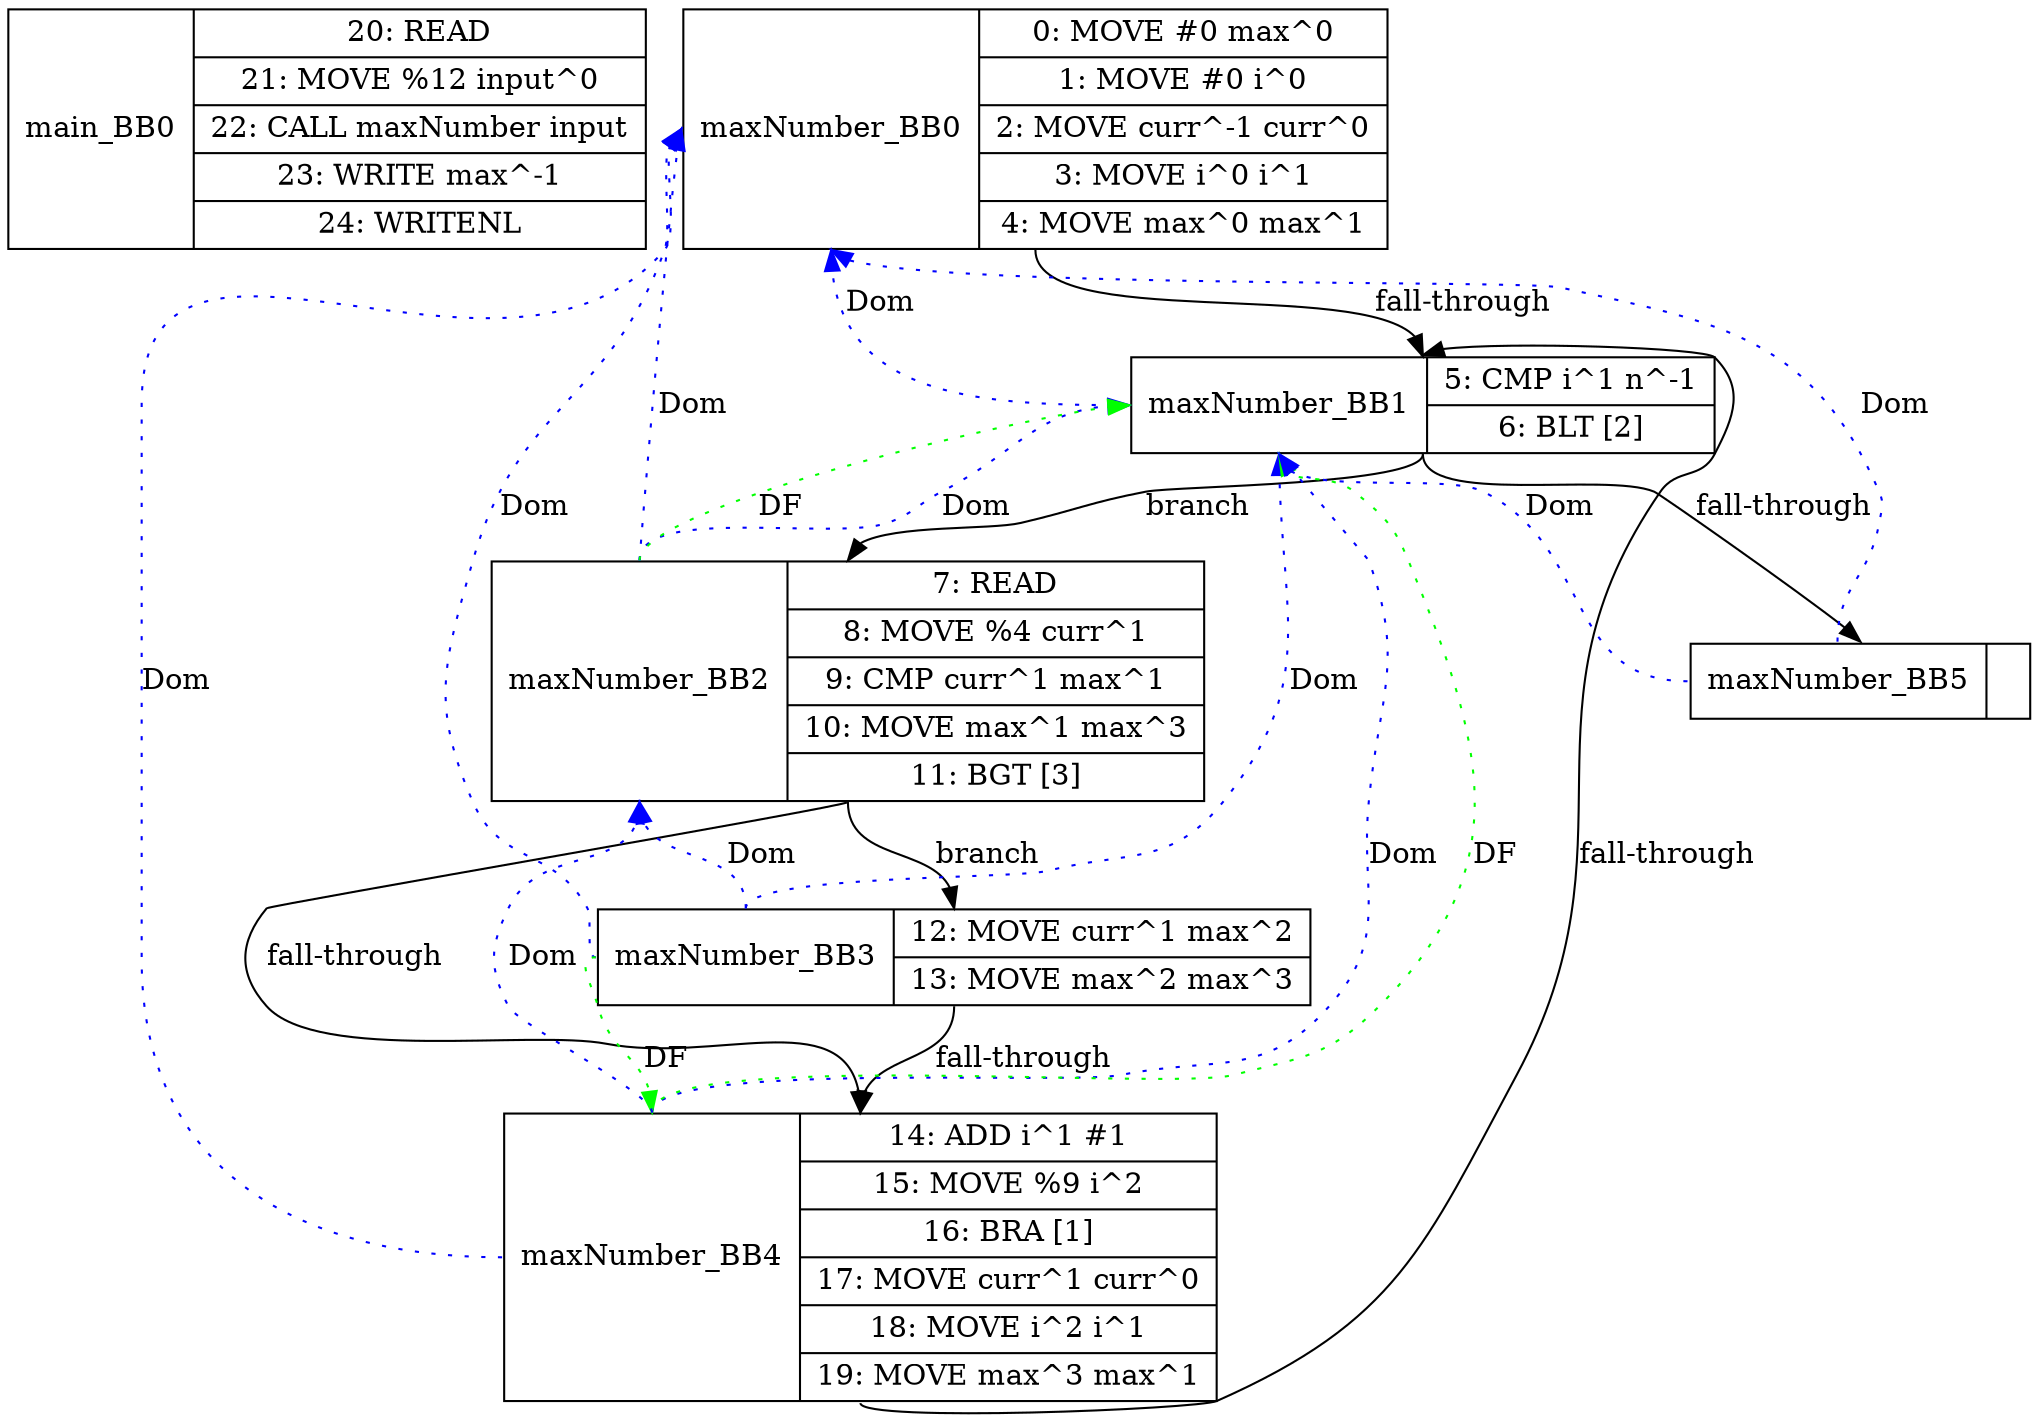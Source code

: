 diGraph G { 
main_BB0 [shape=record, label="<b>main_BB0| {20: READ |21: MOVE %12 input^0|22: CALL maxNumber input|23: WRITE max^-1|24: WRITENL }"];
maxNumber_BB0 [shape=record, label="<b>maxNumber_BB0| {0: MOVE #0 max^0|1: MOVE #0 i^0|2: MOVE curr^-1 curr^0|3: MOVE i^0 i^1|4: MOVE max^0 max^1}"];
maxNumber_BB1 [shape=record, label="<b>maxNumber_BB1| {5: CMP i^1 n^-1|6: BLT [2]}"];
maxNumber_BB2 [shape=record, label="<b>maxNumber_BB2| {7: READ |8: MOVE %4 curr^1|9: CMP curr^1 max^1|10: MOVE max^1 max^3|11: BGT [3]}"];
maxNumber_BB3 [shape=record, label="<b>maxNumber_BB3| {12: MOVE curr^1 max^2|13: MOVE max^2 max^3}"];
maxNumber_BB4 [shape=record, label="<b>maxNumber_BB4| {14: ADD i^1 #1|15: MOVE %9 i^2|16: BRA [1]|17: MOVE curr^1 curr^0|18: MOVE i^2 i^1|19: MOVE max^3 max^1}"];
maxNumber_BB5 [shape=record, label="<b>maxNumber_BB5| {}"];

maxNumber_BB0:s -> maxNumber_BB1:n [label="fall-through"];
maxNumber_BB1:s -> maxNumber_BB2:n [label="branch"];
maxNumber_BB1:s -> maxNumber_BB5:n [label="fall-through"];
maxNumber_BB2:s -> maxNumber_BB3:n [label="branch"];
maxNumber_BB2:s -> maxNumber_BB4:n [label="fall-through"];
maxNumber_BB3:s -> maxNumber_BB4:n [label="fall-through"];
maxNumber_BB4:s -> maxNumber_BB1:n [label="fall-through"];
maxNumber_BB1:b -> maxNumber_BB0:b [color=blue, style=dotted, label="Dom"];
maxNumber_BB2:b -> maxNumber_BB0:b [color=blue, style=dotted, label="Dom"];
maxNumber_BB2:b -> maxNumber_BB1:b [color=blue, style=dotted, label="Dom"];
maxNumber_BB3:b -> maxNumber_BB0:b [color=blue, style=dotted, label="Dom"];
maxNumber_BB3:b -> maxNumber_BB1:b [color=blue, style=dotted, label="Dom"];
maxNumber_BB3:b -> maxNumber_BB2:b [color=blue, style=dotted, label="Dom"];
maxNumber_BB4:b -> maxNumber_BB0:b [color=blue, style=dotted, label="Dom"];
maxNumber_BB4:b -> maxNumber_BB1:b [color=blue, style=dotted, label="Dom"];
maxNumber_BB4:b -> maxNumber_BB2:b [color=blue, style=dotted, label="Dom"];
maxNumber_BB5:b -> maxNumber_BB0:b [color=blue, style=dotted, label="Dom"];
maxNumber_BB5:b -> maxNumber_BB1:b [color=blue, style=dotted, label="Dom"];
maxNumber_BB2:b -> maxNumber_BB1:b [color=green, style=dotted, label="DF"];
maxNumber_BB3:b -> maxNumber_BB4:b [color=green, style=dotted, label="DF"];
maxNumber_BB4:b -> maxNumber_BB1:b [color=green, style=dotted, label="DF"];


}